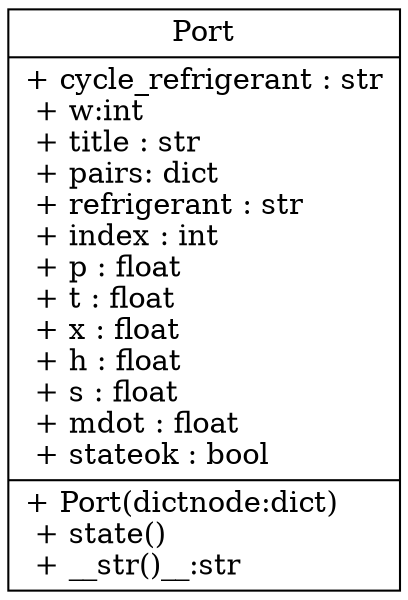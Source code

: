 digraph "classes" {
rankdir=BT
charset="utf-8"
"components.port.Port" [color="black", fontcolor="black", 
               label="{Port|
                       + cycle_refrigerant : str\l
                       + w:int\l
                       + title : str\l 
                       + pairs: dict\l
                       + refrigerant : str\l
                       + index : int\l
                       + p : float\l
                       + t : float\l
                       + x : float\l
                       + h : float\l
                       + s : float\l
                       + mdot : float\l
                       + stateok : bool\l|
                       + Port(dictnode:dict)\l
                       + state()\l
                       + __str()__:str\l}", 
                       shape="record", style="solid"];
}
